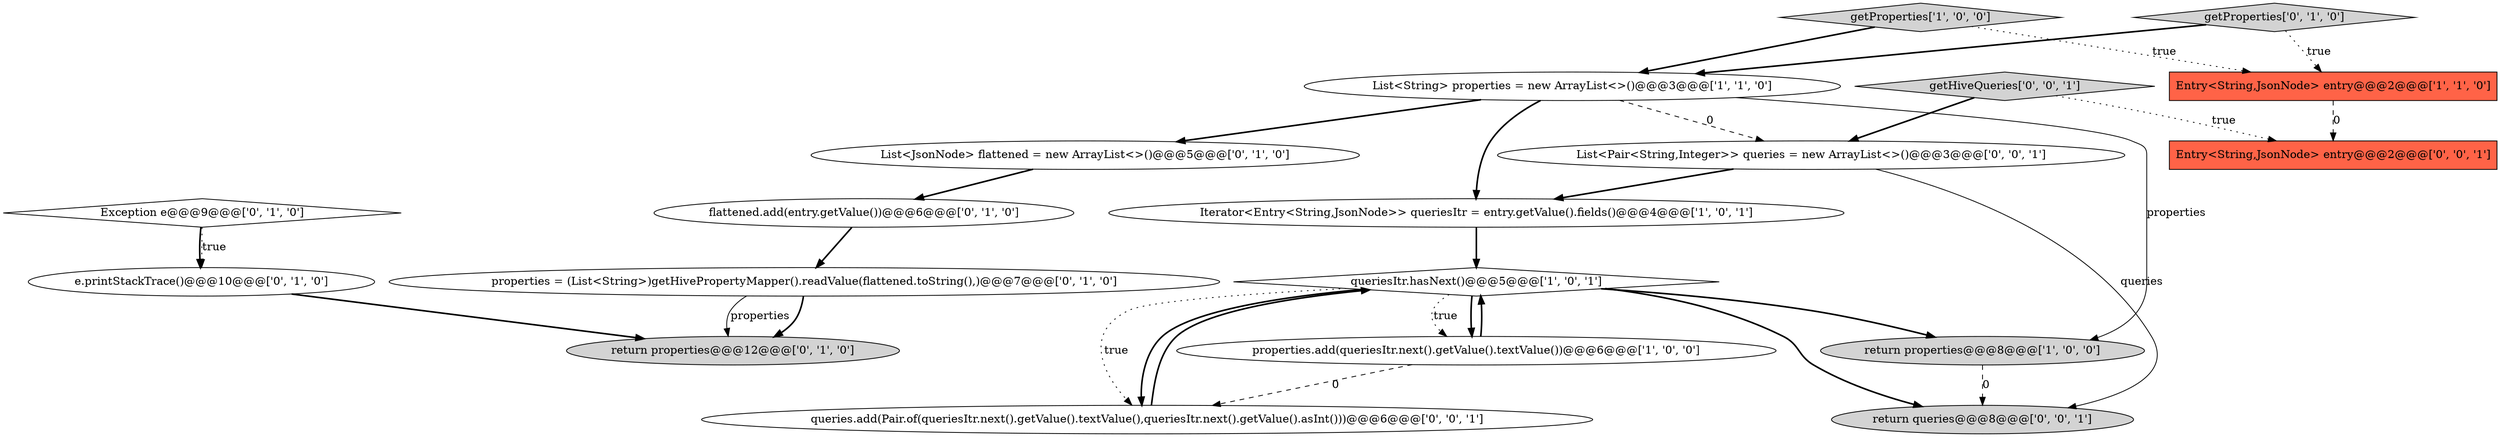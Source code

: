 digraph {
2 [style = filled, label = "getProperties['1', '0', '0']", fillcolor = lightgray, shape = diamond image = "AAA0AAABBB1BBB"];
5 [style = filled, label = "Entry<String,JsonNode> entry@@@2@@@['1', '1', '0']", fillcolor = tomato, shape = box image = "AAA0AAABBB1BBB"];
13 [style = filled, label = "List<JsonNode> flattened = new ArrayList<>()@@@5@@@['0', '1', '0']", fillcolor = white, shape = ellipse image = "AAA0AAABBB2BBB"];
8 [style = filled, label = "Exception e@@@9@@@['0', '1', '0']", fillcolor = white, shape = diamond image = "AAA1AAABBB2BBB"];
16 [style = filled, label = "queries.add(Pair.of(queriesItr.next().getValue().textValue(),queriesItr.next().getValue().asInt()))@@@6@@@['0', '0', '1']", fillcolor = white, shape = ellipse image = "AAA0AAABBB3BBB"];
0 [style = filled, label = "queriesItr.hasNext()@@@5@@@['1', '0', '1']", fillcolor = white, shape = diamond image = "AAA0AAABBB1BBB"];
17 [style = filled, label = "return queries@@@8@@@['0', '0', '1']", fillcolor = lightgray, shape = ellipse image = "AAA0AAABBB3BBB"];
6 [style = filled, label = "List<String> properties = new ArrayList<>()@@@3@@@['1', '1', '0']", fillcolor = white, shape = ellipse image = "AAA0AAABBB1BBB"];
18 [style = filled, label = "getHiveQueries['0', '0', '1']", fillcolor = lightgray, shape = diamond image = "AAA0AAABBB3BBB"];
7 [style = filled, label = "properties = (List<String>)getHivePropertyMapper().readValue(flattened.toString(),)@@@7@@@['0', '1', '0']", fillcolor = white, shape = ellipse image = "AAA1AAABBB2BBB"];
9 [style = filled, label = "return properties@@@12@@@['0', '1', '0']", fillcolor = lightgray, shape = ellipse image = "AAA0AAABBB2BBB"];
3 [style = filled, label = "Iterator<Entry<String,JsonNode>> queriesItr = entry.getValue().fields()@@@4@@@['1', '0', '1']", fillcolor = white, shape = ellipse image = "AAA0AAABBB1BBB"];
11 [style = filled, label = "getProperties['0', '1', '0']", fillcolor = lightgray, shape = diamond image = "AAA0AAABBB2BBB"];
15 [style = filled, label = "Entry<String,JsonNode> entry@@@2@@@['0', '0', '1']", fillcolor = tomato, shape = box image = "AAA0AAABBB3BBB"];
10 [style = filled, label = "flattened.add(entry.getValue())@@@6@@@['0', '1', '0']", fillcolor = white, shape = ellipse image = "AAA0AAABBB2BBB"];
1 [style = filled, label = "properties.add(queriesItr.next().getValue().textValue())@@@6@@@['1', '0', '0']", fillcolor = white, shape = ellipse image = "AAA0AAABBB1BBB"];
12 [style = filled, label = "e.printStackTrace()@@@10@@@['0', '1', '0']", fillcolor = white, shape = ellipse image = "AAA1AAABBB2BBB"];
4 [style = filled, label = "return properties@@@8@@@['1', '0', '0']", fillcolor = lightgray, shape = ellipse image = "AAA0AAABBB1BBB"];
14 [style = filled, label = "List<Pair<String,Integer>> queries = new ArrayList<>()@@@3@@@['0', '0', '1']", fillcolor = white, shape = ellipse image = "AAA0AAABBB3BBB"];
0->16 [style = dotted, label="true"];
18->15 [style = dotted, label="true"];
0->1 [style = dotted, label="true"];
0->4 [style = bold, label=""];
14->3 [style = bold, label=""];
14->17 [style = solid, label="queries"];
8->12 [style = bold, label=""];
6->14 [style = dashed, label="0"];
7->9 [style = bold, label=""];
2->5 [style = dotted, label="true"];
16->0 [style = bold, label=""];
7->9 [style = solid, label="properties"];
4->17 [style = dashed, label="0"];
6->13 [style = bold, label=""];
11->6 [style = bold, label=""];
0->1 [style = bold, label=""];
12->9 [style = bold, label=""];
10->7 [style = bold, label=""];
6->4 [style = solid, label="properties"];
3->0 [style = bold, label=""];
6->3 [style = bold, label=""];
0->17 [style = bold, label=""];
1->16 [style = dashed, label="0"];
2->6 [style = bold, label=""];
13->10 [style = bold, label=""];
18->14 [style = bold, label=""];
5->15 [style = dashed, label="0"];
8->12 [style = dotted, label="true"];
11->5 [style = dotted, label="true"];
1->0 [style = bold, label=""];
0->16 [style = bold, label=""];
}
